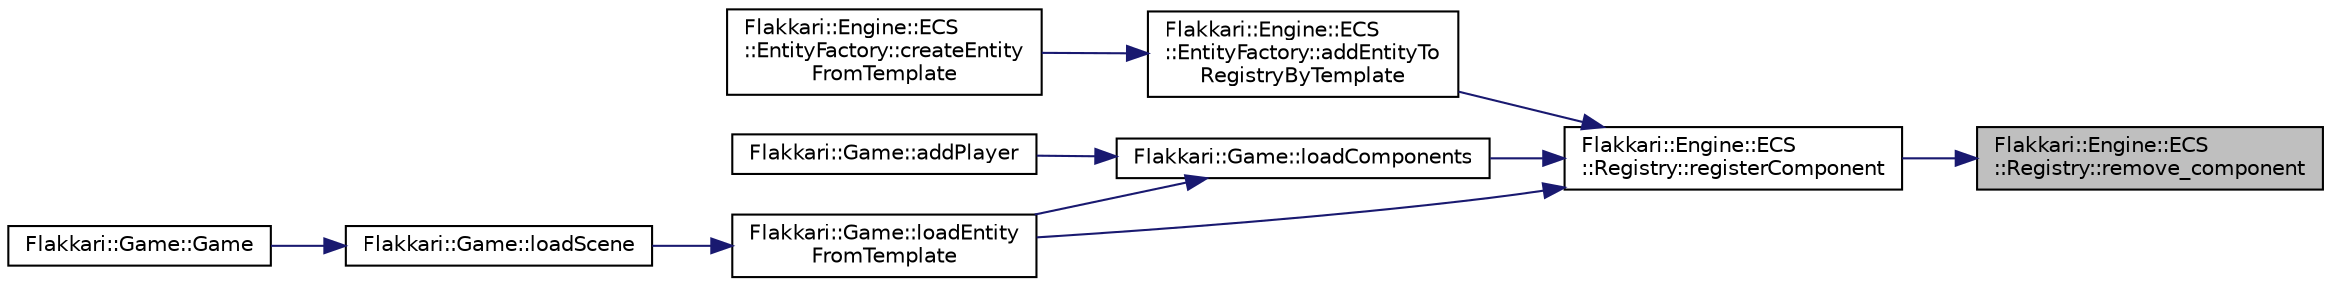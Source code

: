 digraph "Flakkari::Engine::ECS::Registry::remove_component"
{
 // LATEX_PDF_SIZE
  edge [fontname="Helvetica",fontsize="10",labelfontname="Helvetica",labelfontsize="10"];
  node [fontname="Helvetica",fontsize="10",shape=record];
  rankdir="RL";
  Node1 [label="Flakkari::Engine::ECS\l::Registry::remove_component",height=0.2,width=0.4,color="black", fillcolor="grey75", style="filled", fontcolor="black",tooltip="Remove a component from an entity in the registry."];
  Node1 -> Node2 [dir="back",color="midnightblue",fontsize="10",style="solid",fontname="Helvetica"];
  Node2 [label="Flakkari::Engine::ECS\l::Registry::registerComponent",height=0.2,width=0.4,color="black", fillcolor="white", style="filled",URL="$d3/d58/classFlakkari_1_1Engine_1_1ECS_1_1Registry.html#a2faf0cdffea734942a5b964496cf6755",tooltip="Get the component from an entity."];
  Node2 -> Node3 [dir="back",color="midnightblue",fontsize="10",style="solid",fontname="Helvetica"];
  Node3 [label="Flakkari::Engine::ECS\l::EntityFactory::addEntityTo\lRegistryByTemplate",height=0.2,width=0.4,color="black", fillcolor="white", style="filled",URL="$d3/d98/classFlakkari_1_1Engine_1_1ECS_1_1EntityFactory.html#a4ef7e640b553808e122d472ac398b7a4",tooltip="Add an entity to the registry based on a template JSON."];
  Node3 -> Node4 [dir="back",color="midnightblue",fontsize="10",style="solid",fontname="Helvetica"];
  Node4 [label="Flakkari::Engine::ECS\l::EntityFactory::createEntity\lFromTemplate",height=0.2,width=0.4,color="black", fillcolor="white", style="filled",URL="$d3/d98/classFlakkari_1_1Engine_1_1ECS_1_1EntityFactory.html#a1b6cf7ea39daee851762408513f269cd",tooltip="Create a Entity From Template object based on a template JSON."];
  Node2 -> Node5 [dir="back",color="midnightblue",fontsize="10",style="solid",fontname="Helvetica"];
  Node5 [label="Flakkari::Game::loadComponents",height=0.2,width=0.4,color="black", fillcolor="white", style="filled",URL="$dd/ddd/classFlakkari_1_1Game.html#a58ec493f758d629370dfc28c4e198ba7",tooltip="Add all the components of the game to the registry."];
  Node5 -> Node6 [dir="back",color="midnightblue",fontsize="10",style="solid",fontname="Helvetica"];
  Node6 [label="Flakkari::Game::addPlayer",height=0.2,width=0.4,color="black", fillcolor="white", style="filled",URL="$dd/ddd/classFlakkari_1_1Game.html#af6c26cbc78463602195197dc3709ce08",tooltip="Add a player to the game instance."];
  Node5 -> Node7 [dir="back",color="midnightblue",fontsize="10",style="solid",fontname="Helvetica"];
  Node7 [label="Flakkari::Game::loadEntity\lFromTemplate",height=0.2,width=0.4,color="black", fillcolor="white", style="filled",URL="$dd/ddd/classFlakkari_1_1Game.html#ac0966a3949d5f7067a1a1767980508b1",tooltip="Add all the entities of the game to the registry."];
  Node7 -> Node8 [dir="back",color="midnightblue",fontsize="10",style="solid",fontname="Helvetica"];
  Node8 [label="Flakkari::Game::loadScene",height=0.2,width=0.4,color="black", fillcolor="white", style="filled",URL="$dd/ddd/classFlakkari_1_1Game.html#a7a922284fb3aadc37fcac64724508db0",tooltip="Load a scene from the game."];
  Node8 -> Node9 [dir="back",color="midnightblue",fontsize="10",style="solid",fontname="Helvetica"];
  Node9 [label="Flakkari::Game::Game",height=0.2,width=0.4,color="black", fillcolor="white", style="filled",URL="$dd/ddd/classFlakkari_1_1Game.html#af903c4e86315c6c0f3e339476c7e155c",tooltip="Construct a new Game object and load the config file of the game."];
  Node2 -> Node7 [dir="back",color="midnightblue",fontsize="10",style="solid",fontname="Helvetica"];
}
